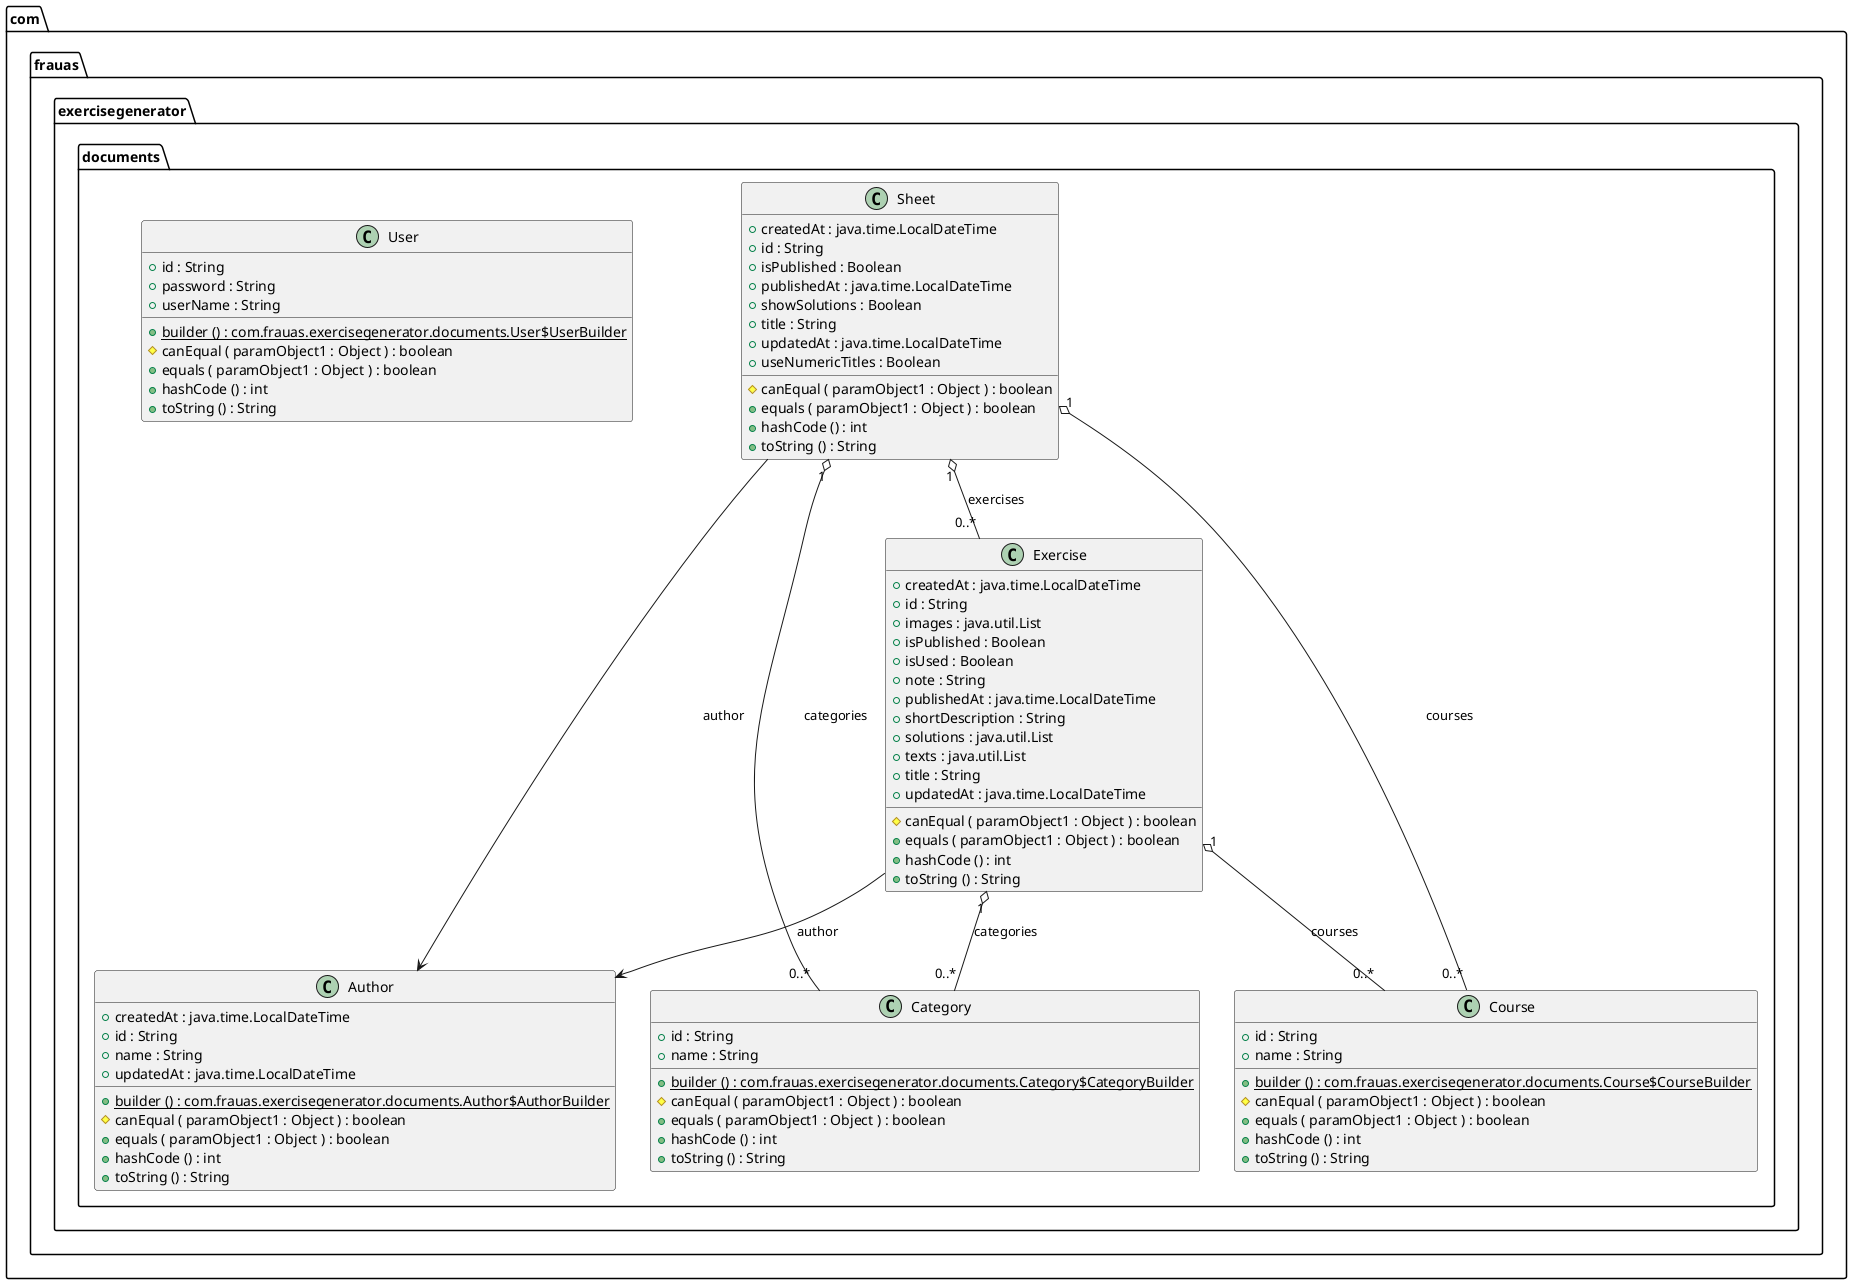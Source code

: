 @startuml

class com.frauas.exercisegenerator.documents.Author {
	{field} +createdAt : java.time.LocalDateTime
	{field} +id : String
	{field} +name : String
	{field} +updatedAt : java.time.LocalDateTime
	{method}  {static} +builder () : com.frauas.exercisegenerator.documents.Author$AuthorBuilder
	{method} #canEqual ( paramObject1 : Object ) : boolean
	{method} +equals ( paramObject1 : Object ) : boolean
	{method} +hashCode () : int
	{method} +toString () : String
}


class com.frauas.exercisegenerator.documents.Category {
	{field} +id : String
	{field} +name : String
	{method}  {static} +builder () : com.frauas.exercisegenerator.documents.Category$CategoryBuilder
	{method} #canEqual ( paramObject1 : Object ) : boolean
	{method} +equals ( paramObject1 : Object ) : boolean
	{method} +hashCode () : int
	{method} +toString () : String
}


class com.frauas.exercisegenerator.documents.Course {
	{field} +id : String
	{field} +name : String
	{method}  {static} +builder () : com.frauas.exercisegenerator.documents.Course$CourseBuilder
	{method} #canEqual ( paramObject1 : Object ) : boolean
	{method} +equals ( paramObject1 : Object ) : boolean
	{method} +hashCode () : int
	{method} +toString () : String
}


class com.frauas.exercisegenerator.documents.Exercise {
	{field} +createdAt : java.time.LocalDateTime
	{field} +id : String
	{field} +images : java.util.List
	{field} +isPublished : Boolean
	{field} +isUsed : Boolean
	{field} +note : String
	{field} +publishedAt : java.time.LocalDateTime
	{field} +shortDescription : String
	{field} +solutions : java.util.List
	{field} +texts : java.util.List
	{field} +title : String
	{field} +updatedAt : java.time.LocalDateTime
	{method} #canEqual ( paramObject1 : Object ) : boolean
	{method} +equals ( paramObject1 : Object ) : boolean
	{method} +hashCode () : int
	{method} +toString () : String
}


class com.frauas.exercisegenerator.documents.Sheet {
	{field} +createdAt : java.time.LocalDateTime
	{field} +id : String
	{field} +isPublished : Boolean
	{field} +publishedAt : java.time.LocalDateTime
	{field} +showSolutions : Boolean
	{field} +title : String
	{field} +updatedAt : java.time.LocalDateTime
	{field} +useNumericTitles : Boolean
	{method} #canEqual ( paramObject1 : Object ) : boolean
	{method} +equals ( paramObject1 : Object ) : boolean
	{method} +hashCode () : int
	{method} +toString () : String
}


class com.frauas.exercisegenerator.documents.User {
	{field} +id : String
	{field} +password : String
	{field} +userName : String
	{method}  {static} +builder () : com.frauas.exercisegenerator.documents.User$UserBuilder
	{method} #canEqual ( paramObject1 : Object ) : boolean
	{method} +equals ( paramObject1 : Object ) : boolean
	{method} +hashCode () : int
	{method} +toString () : String
}




com.frauas.exercisegenerator.documents.Exercise "1" o-- "0..*"  com.frauas.exercisegenerator.documents.Category : categories
com.frauas.exercisegenerator.documents.Exercise "1" o-- "0..*"  com.frauas.exercisegenerator.documents.Course : courses
com.frauas.exercisegenerator.documents.Exercise -->  com.frauas.exercisegenerator.documents.Author : author
com.frauas.exercisegenerator.documents.Sheet "1" o-- "0..*"  com.frauas.exercisegenerator.documents.Category : categories
com.frauas.exercisegenerator.documents.Sheet "1" o-- "0..*"  com.frauas.exercisegenerator.documents.Course : courses
com.frauas.exercisegenerator.documents.Sheet "1" o-- "0..*"  com.frauas.exercisegenerator.documents.Exercise : exercises
com.frauas.exercisegenerator.documents.Sheet -->  com.frauas.exercisegenerator.documents.Author : author


@enduml